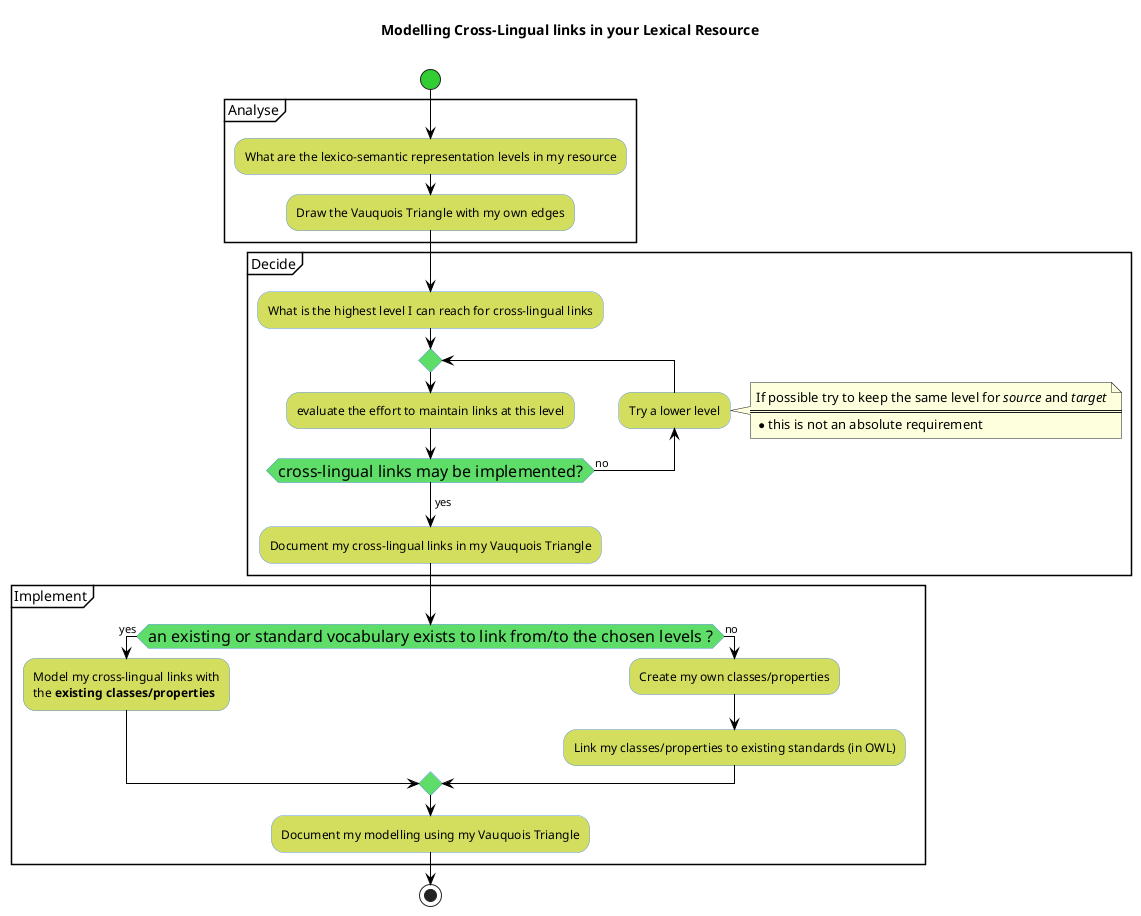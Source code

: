 @startuml
skinparam shadowing false

title Modelling Cross-Lingual links in your Lexical Resource\n

skinparam activity {
    StartColor limegreen
    EndColor darkblue
    BackgroundColor #d4de5e
    BorderColor #5e94de
    ArrowColor black
}
skinparam activityDiamond {
    BackgroundColor #5ede68
    BorderColor #5e94de
    fontSize 16
}

start
partition "Analyse" {
    :What are the lexico-semantic representation levels in my resource;
    :Draw the Vauquois Triangle with my own edges;
}

partition "Decide" {
    :What is the highest level I can reach for cross-lingual links;

repeat 
    :evaluate the effort to maintain links at this level;
    backward:Try a lower level;
    note right
  If possible try to keep the same level for //source// and //target//
  ====
  * this is not an absolute requirement
end note
repeat while (cross-lingual links may be implemented?) is (no)

-> yes;
    :Document my cross-lingual links in my Vauquois Triangle; 
}
partition "Implement" {

    if (an existing or standard vocabulary exists to link from/to the chosen levels ?) then (yes)
        :Model my cross-lingual links with 
    the <b>existing classes/properties</b>;
    else (no)
        :Create my own classes/properties;
        :Link my classes/properties to existing standards (in OWL);
    endif
    :Document my modelling using my Vauquois Triangle;
}

stop
@enduml